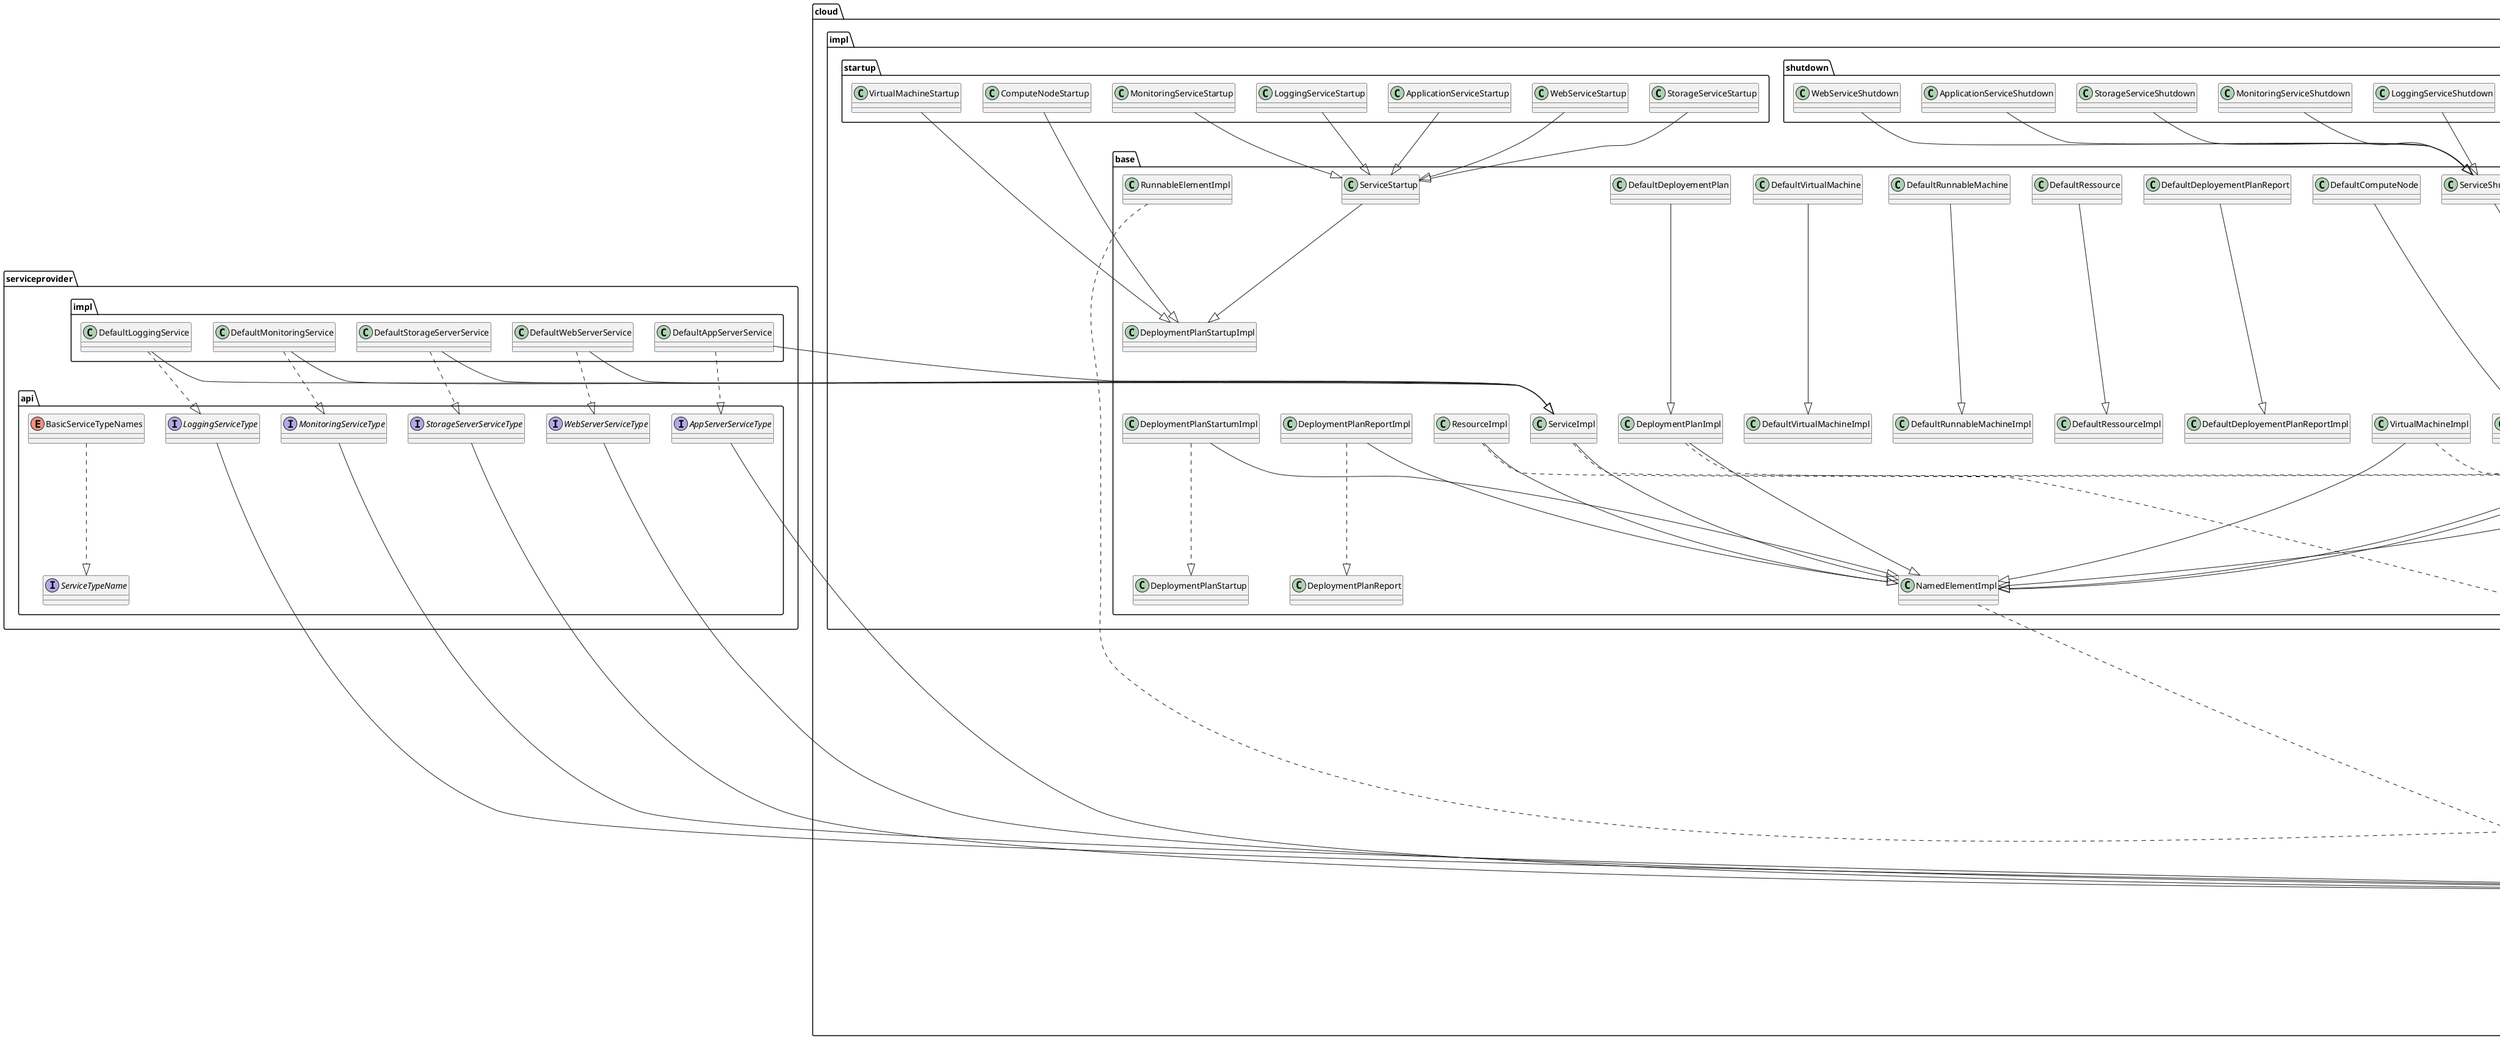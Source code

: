 @startuml
package client{
Class App{
+ {static} main(args: string[*]): void
}
}

package cloud{
package api{
Interface Cloud{
    getPlans() : Set<DeploymentPlan>
    deployPlan(DeploymentPlan plan) : boolean
    startPlan(DeploymentPlan plan) : boolean
    stopPlan(DeploymentPlan plan) : boolean
    removePlan(DeploymentPlan plan) : boolean
    }

Cloud --|> NamedElement

Interface Component{
    getComponentType() : ComponentType
}

Component ---|> Resource
Component ---|> RunnableElement


Interface ComponentType{
    componentTypeKey() : string
    createComponent(String name) : Component
}

ComponentType ---|> Resource

Interface ComputeNode{
addVMachine(VirtualMachine machine) : boolean
removeVMachine(VirtualMachine machine) : boolean
getVMachines() : Set<VirtualMachine>
shutDownVMachine(VirtualMachine machine) : boolean
startVirtualMachine(VirtualMachine machine) : boolean
}

ComputeNode ---|> Resource
ComputeNode ---|> RunnableElement

Interface DeploymentPlan{
    newStandardComputeNode(StandardComputeNodeSize size, String name) : ComputeNode
    newPersonalizedComputeNode(int nbCPU, int memory, String name) : ComputeNode
    newVirtualMachine(String name) : VirtualMachine
    newService(String key, String name) : Service
    newComponent(String key, String name) : Component
    getNodes() : Set<ComputeNode>
    getNode(String name) : Optional<ComputeNode>
    deployVMonNode(VirtualMachine vm, ComputeNode node) : DeploymentPlan
    deployServiceOnVm(Service service, VirtualMachine vm) : DeploymentPlan
    attachComponentToService(Component component, Service service) DeploymentPlan
    isValid() : boolean
    getReport() : DeploymentPlanReport
}
DeploymentPlan ---|> NamedElement
DeploymentPlan ---|> RunnableElement

Interface DeployementReport{
    exceptions() : List<Exception>

    addException(Exception e) : boolean

    messages() : List<String>
}


Interface DeploymentShutdown{
    setNext(DeploymentPlanShutdown handler)
    stop(DeploymentPlan plan) : boolean
}
Interface DeployementPlanStartup{
    setNext(DeploymentPlanStartup handler)
    start(DeploymentPlan plan, boolean bestEffort) : boolean
}


Interface NamedElement{
    name() : string
}

Interface Resource{
        getNbCPU() : int
        getMemory() : int
        setNbCPU(int nbCPU)
        setMemory(int memory)

}

Resource --|> NamedElement

Interface RunnableElement{
    start() : boolean
    stop() : boolean
    isRunning() : boolean
    restart() : default boolean
}


Interface Service{
    getComponent() : Component

    setComponent(Component component);

    getServiceType() : ServiceType
}

Service ---|> Resource
Service ---|> RunnableElement

Interface ServiceType{
    serviceTypeKey() : string
    createService(String name) : Service
}
ServiceType --|> NamedElement

Enum StandardComputeNodeSize{
    XSMALL, SMALL, MEDIUM, MEDIUM LARGE, LARGE, XLARGE
    - nbCPU : int
    - memory : int
    - StandardComputeNodeSize(int nbCPU, int memory)
    + getNbCPU() : int
    + getMemory() : int
}

Interface VirtualMachine{
    setOS(VmOSName os)

    getOS() : VmOSName

    addService(Service service) : boolean

    removeService(Service service) : boolean

    getServices() : Set<Service>
}

VirtualMachine ---|> Resource
VirtualMachine ---|> RunnableElement

}

package impl{

    package base{
Class CloudImpl
CloudImpl --|> NamedElementImpl
CloudImpl ..|> Cloud

Class ComponentImpl
ComponentImpl --|> NamedElementImpl
ComponentImpl ..|> Component

Class ComputeNodeImpl
ComponentImpl --|> NamedElementImpl
ComponentImpl ..|> ComputeNode

Class DefaultComputeNode
DefaultComputeNode ---|> ComputeNodeImpl

Class DefaultDeployementPlan
DefaultDeployementPlan ---|> DeploymentPlanImpl

Class DefaultDeployementPlanReport
DefaultDeployementPlanReport ---|> DefaultDeployementPlanReportImpl

Class DefaultRessource
DefaultRessource ---|> DefaultRessourceImpl

Class DefaultRunnableMachine
DefaultRunnableMachine ---|> DefaultRunnableMachineImpl

Class DefaultVirtualMachine
DefaultVirtualMachine ---|> DefaultVirtualMachineImpl

Class DeploymentPlanImpl
DeploymentPlanImpl --|> NamedElementImpl
DeploymentPlanImpl ..|> DeploymentPlan

Class DeploymentPlanReportImpl
DeploymentPlanReportImpl --|> NamedElementImpl
DeploymentPlanReportImpl ..|> DeploymentPlanReport

Class DeploymentPlanStartupImpl
DeploymentPlanStartumImpl --|> NamedElementImpl
DeploymentPlanStartumImpl ..|> DeploymentPlanStartup

Class NamedElementImpl
NamedElementImpl .|> NamedElement

Class ResourceImpl
ResourceImpl --|> NamedElementImpl
ResourceImpl ..|> Resource

Class RunnableElementImpl
RunnableElementImpl ..|> RunnableElement

Class ServiceImpl
ServiceImpl --|> NamedElementImpl
ServiceImpl ..|> Service

Class ServiceShutdown
ServiceShutdown --|> DeploymentPlanShutdownImpl

Class ServiceStartup
ServiceStartup --|> DeploymentPlanStartupImpl

Class VirtualMachineImpl
VirtualMachineImpl --|> NamedElementImpl
VirtualMachineImpl ..|> VirtualMachine

}


    package shutdown{
Class ApplicationServiceShutdown
ApplicationServiceShutdown --|> ServiceShutdown

Class ComputeNodeShutdown
ComputeNodeShutdown --|> DeploymentPlanShutdownImpl

Class LoggingServiceShutdown
LoggingServiceShutdown --|> ServiceShutdown

Class MonitoringServiceShutdown
MonitoringServiceShutdown --|> ServiceShutdown

Class StorageServiceShutdown
StorageServiceShutdown --|> ServiceShutdown

Class VirtualMachineShutdown
VirtualMachineShutdown --|> DeploymentPlanShutdownImpl

Class WebServiceShutdown
WebServiceShutdown  --|> ServiceShutdown

}
    package startup{
Class ApplicationServiceStartup
ApplicationServiceStartup --|> ServiceStartup

Class ComputeNodeStartup
ComputeNodeStartup --|> DeploymentPlanStartupImpl

Class LoggingServiceStartup
LoggingServiceStartup --|> ServiceStartup

Class MonitoringServiceStartup
MonitoringServiceStartup --|> ServiceStartup

Class StorageServiceStartup
StorageServiceStartup --|> ServiceStartup

Class VirtualMachineStartup
VirtualMachineStartup --|> DeploymentPlanStartupImpl

Class WebServiceStartup
WebServiceStartup --|> ServiceStartup
}

}
}

package componentprovider{
package api{
Interface ApacheComponentType
ApacheComponentType --|> ComponentType

Interface FlumeComponentType
FlumeComponentType --|> ComponentType

Interface MongoComponentType
MongoComponentType --|> ComponentType

Interface MySQLComponentType
MySQLComponentType --|> ComponentType

Interface NginxComponentType
NginxComponentType --|> ComponentType

Interface PrometheusComponentType
PrometheusComponentType --|> ComponentType

Interface TomcatComponentType
TomcatComponentType --|> ComponentType

}
package impl{
Class Apache
Apache --|> ComponentImpl
Apache ..|> ApacheComponentType

Class Flume
Flume --|> ComponentImpl
Flume ..|> FlumeComponentType

Class Mongo
Mongo --|> ComponentImpl
Mongo ..|> MongoComponentType

Class MySQL
MySQL --|> ComponentImpl
MySQL ..|> MySQLComponentType

Class Nginx
Nginx --|> ComponentImpl
Nginx ..|> NginxComponentType

Class Prometheus
Prometheus --|> ComponentImpl
Prometheus ..|> PrometheusComponentType

Class Tomcat
Tomcat --|> ComponentImpl
Tomcat ..|> TomcatComponentType

}
}

package creation{
package api{
Interface CloudProvider
Interface ComponentCreator
Interface ComputeNodeCreator
Interface DeploymentPlanCreator
Interface ServiceCreator
Interface VirtualMachineCreator

}

package cloudproviders{
package amiazon{
Class AmiazonCloud
AmiazonCloud --|> CloudImpl

Class AmiazonCloudProvider
AmiazonCloudProvider ..|> CloudProvider

Class AmiazonDeployementPlanCreator
AmiazonDeployementPlanCreator ..|> DeploymentPlanCreator

}
package softcloud{
}
}

package impl{
Class CloudProviderLoader
}

}

package exception{
Class ResourceAlreadyExistsException
}

package io{
Class ServiceDefinitionLoader
}

package registry{
Class ComponentTypeRegistry
Class ServiceTypeRegistry
}

package serviceprovider{
package api{
Interface AppServerServiceType
AppServerServiceType --|> ServiceType

Enum BasicServiceTypeNames
BasicServiceTypeNames ..|> ServiceTypeName

Interface LoggingServiceType
LoggingServiceType --|> ServiceType

Interface MonitoringServiceType
MonitoringServiceType --|> ServiceType

Interface ServiceTypeName

Interface StorageServerServiceType
StorageServerServiceType --|> ServiceType

Interface WebServerServiceType
WebServerServiceType --|> ServiceType

}
package impl{
Class DefaultAppServerService
DefaultAppServerService --|> ServiceImpl
DefaultAppServerService ..|> AppServerServiceType

Class DefaultLoggingService
DefaultLoggingService --|> ServiceImpl
DefaultLoggingService ..|> LoggingServiceType

Class DefaultMonitoringService
DefaultMonitoringService --|> ServiceImpl
DefaultMonitoringService ..|> MonitoringServiceType

Class DefaultStorageServerService
DefaultStorageServerService --|> ServiceImpl
DefaultStorageServerService ..|> StorageServerServiceType

Class DefaultWebServerService
DefaultWebServerService --|> ServiceImpl
DefaultWebServerService ..|> WebServerServiceType
}
}

package visitable{
package api{
Interface Visitable
}
package impl{
Class VisitableImpl
VisitableImpl ...|> Visitable
}
}

package visitor{
package api{
Interface Visitor
}
}

package vmosprovider{
package api{
Interface VmOSName
Enum DefaultOSName
DefaultOSName ..|> VmOSName
}
}

@enduml